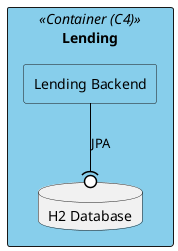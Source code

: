 @startuml
rectangle "Lending" <<Container (C4)>> #skyblue {
    rectangle "Lending Backend" as lending_backend #skyblue
    database "H2 Database" as lending_db
}
lending_backend -[#black,plain]-(0 lending_db : JPA
@enduml